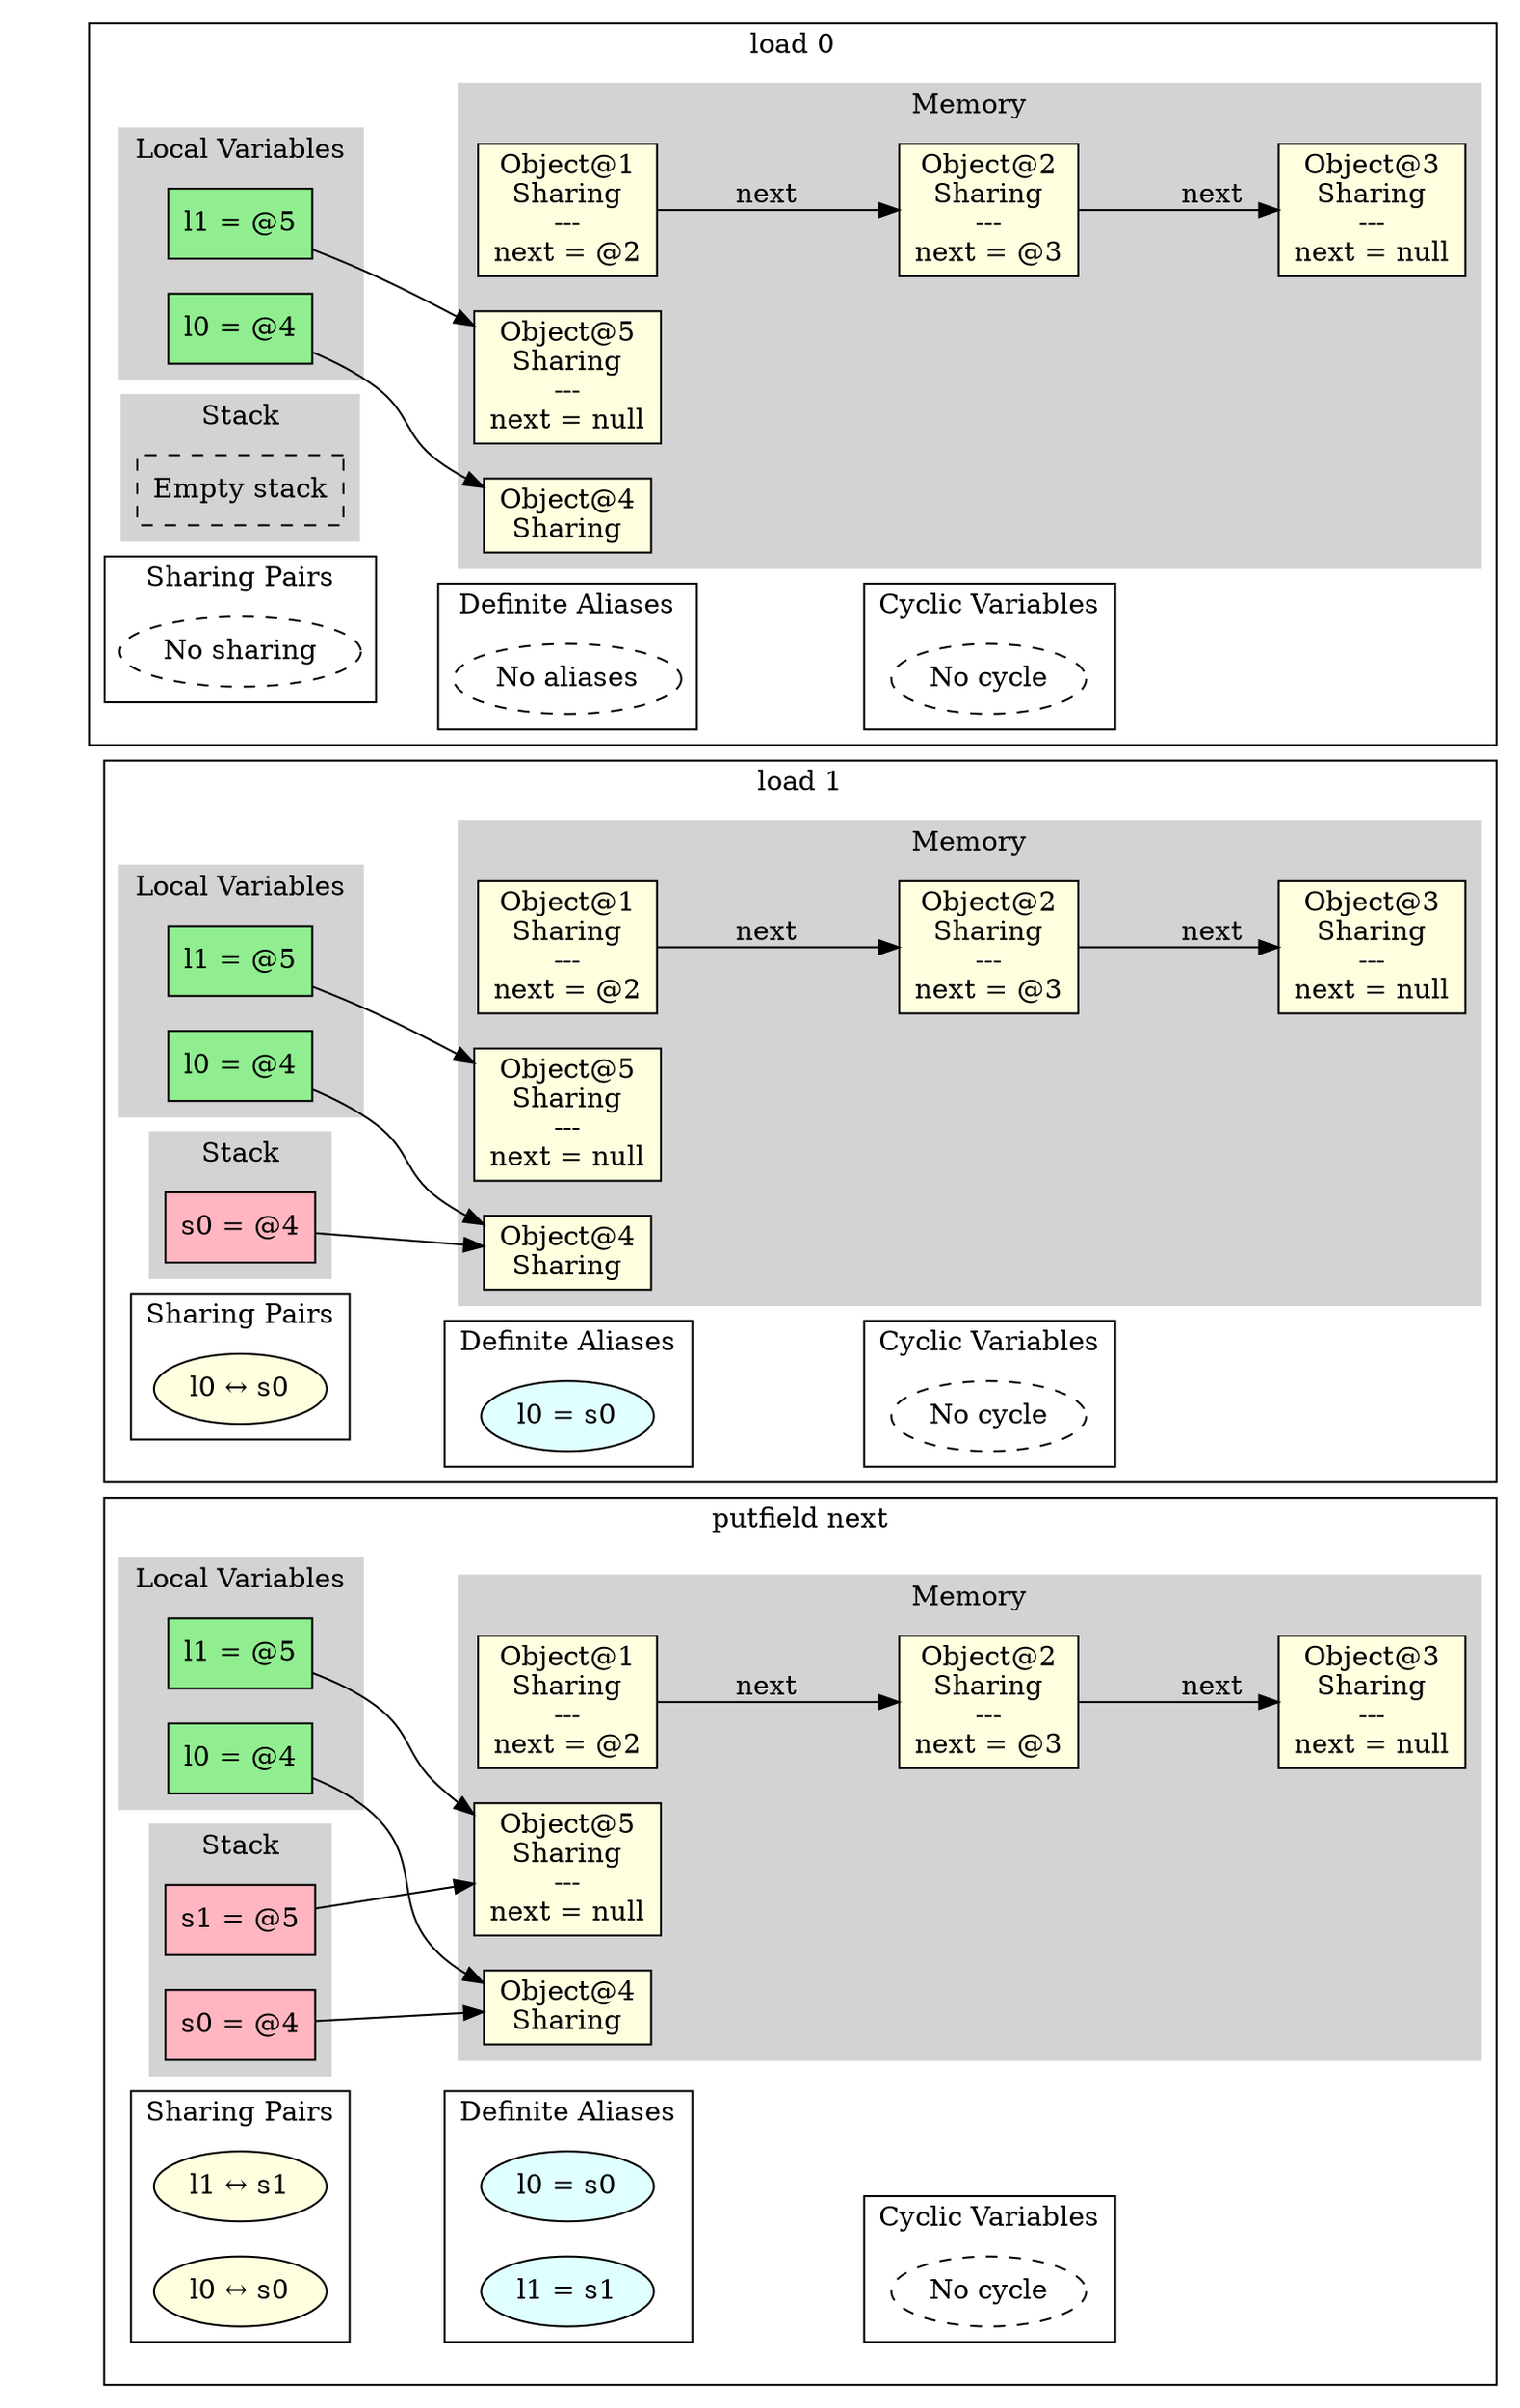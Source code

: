 digraph MemoryGraph {
 node [shape=box, style=filled, fillcolor=lightblue];
 rankdir=LR;

 // Invisible anchor subgraph
 subgraph cluster_anchor {
 style=invis;
 anchor [style=invis, shape=point, width=0, height=0];
 }

 // Starting point for subgraph ordering
 anchor_start [style=invis, shape=point];

 anchor_530939563116197 [style=invis, shape=point];
 anchor_start -> anchor_530939563116197 [style=invis];
 anchor_start = anchor_530939563116197;

 subgraph cluster_530939563116197 {
 anchor_530939563116197 [style=invis];
 label="load 0";
 subgraph cluster_locals_530939563116197 {
 label="Local Variables";
 style=filled;
 color=lightgrey;
 node [style=filled, fillcolor=lightgreen];
 "l0_530939563116197" [label="l0 = @4"];
 "l1_530939563116197" [label="l1 = @5"];
 }

 subgraph cluster_stack_530939563116197 {
 label="Stack";
 style=filled;
 color=lightgrey;
 node [style=filled, fillcolor=lightpink];
 "empty_stack_530939563116197" [label="Empty stack", style=dashed, fillcolor=white];
 }

 subgraph cluster_memory_530939563116197 {
 label="Memory";
 style=filled;
 color=lightgrey;
 node [style=filled, fillcolor=lightyellow];
 "obj1_530939563116197" [label="Object@1\nSharing\n---\nnext = @2\n"];
 "obj2_530939563116197" [label="Object@2\nSharing\n---\nnext = @3\n"];
 "obj3_530939563116197" [label="Object@3\nSharing\n---\nnext = null\n"];
 "obj4_530939563116197" [label="Object@4\nSharing"];
 "obj5_530939563116197" [label="Object@5\nSharing\n---\nnext = null\n"];
 }

 "l0_530939563116197" -> "obj4_530939563116197";
 "l1_530939563116197" -> "obj5_530939563116197";
 "obj1_530939563116197" -> "obj2_530939563116197" [label="next"];
 "obj2_530939563116197" -> "obj3_530939563116197" [label="next"];

 // Sharing pairs
 subgraph cluster_sharing_530939563116197 {
 label="Sharing Pairs";
 node [shape=ellipse, style=filled, fillcolor=lightyellow];
 "empty_sharing_530939563116197" [label="No sharing", style=dashed, fillcolor=white];
 }

    // Alias pairs
    subgraph cluster_aliases_530939563116197 {
      label="Definite Aliases";
      node [shape=ellipse, style=filled, fillcolor=lightcyan];
      "empty_alias_530939563116197" [label="No aliases", style=dashed, fillcolor=white];
    }

 // Cyclic variables
 subgraph cluster_cyclic_530939563116197 {
 label="Cyclic Variables";
 node [shape=ellipse];
 "empty_cyclic_530939563116197" [label="No cycle", style=dashed, fillcolor=white];
 }
 // Invisible edge for horizontal alignment
 "empty_sharing_530939563116197" -> "empty_alias_530939563116197" [style=invis, weight=10];
 // Invisible edge for horizontal alignment
 "empty_alias_530939563116197" -> "empty_cyclic_530939563116197" [style=invis, weight=10];
 }
 anchor_530939564498433 [style=invis, shape=point];
 anchor_start -> anchor_530939564498433 [style=invis];
 anchor_start = anchor_530939564498433;

 subgraph cluster_530939564498433 {
 anchor_530939564498433 [style=invis];
 label="load 1";
 subgraph cluster_locals_530939564498433 {
 label="Local Variables";
 style=filled;
 color=lightgrey;
 node [style=filled, fillcolor=lightgreen];
 "l0_530939564498433" [label="l0 = @4"];
 "l1_530939564498433" [label="l1 = @5"];
 }

 subgraph cluster_stack_530939564498433 {
 label="Stack";
 style=filled;
 color=lightgrey;
 node [style=filled, fillcolor=lightpink];
 "s0_530939564498433" [label="s0 = @4"];
 }

 subgraph cluster_memory_530939564498433 {
 label="Memory";
 style=filled;
 color=lightgrey;
 node [style=filled, fillcolor=lightyellow];
 "obj1_530939564498433" [label="Object@1\nSharing\n---\nnext = @2\n"];
 "obj2_530939564498433" [label="Object@2\nSharing\n---\nnext = @3\n"];
 "obj3_530939564498433" [label="Object@3\nSharing\n---\nnext = null\n"];
 "obj4_530939564498433" [label="Object@4\nSharing"];
 "obj5_530939564498433" [label="Object@5\nSharing\n---\nnext = null\n"];
 }

 "l0_530939564498433" -> "obj4_530939564498433";
 "l1_530939564498433" -> "obj5_530939564498433";
 "s0_530939564498433" -> "obj4_530939564498433";
 "obj1_530939564498433" -> "obj2_530939564498433" [label="next"];
 "obj2_530939564498433" -> "obj3_530939564498433" [label="next"];

 // Sharing pairs
 subgraph cluster_sharing_530939564498433 {
 label="Sharing Pairs";
 node [shape=ellipse, style=filled, fillcolor=lightyellow];
 "pair0_530939564498433" [label="l0 ↔ s0"];
 }

    // Alias pairs
    subgraph cluster_aliases_530939564498433 {
      label="Definite Aliases";
      node [shape=ellipse, style=filled, fillcolor=lightcyan];
      "alias0_530939564498433" [label="l0 = s0"];
    }

 // Cyclic variables
 subgraph cluster_cyclic_530939564498433 {
 label="Cyclic Variables";
 node [shape=ellipse];
 "empty_cyclic_530939564498433" [label="No cycle", style=dashed, fillcolor=white];
 }
 // Invisible edge for horizontal alignment
 "pair0_530939564498433" -> "alias0_530939564498433" [style=invis, weight=10];
 // Invisible edge for horizontal alignment
 "alias0_530939564498433" -> "empty_cyclic_530939564498433" [style=invis, weight=10];
 }
 anchor_530939566468613 [style=invis, shape=point];
 anchor_start -> anchor_530939566468613 [style=invis];
 anchor_start = anchor_530939566468613;

 subgraph cluster_530939566468613 {
 anchor_530939566468613 [style=invis];
 label="putfield next";
 subgraph cluster_locals_530939566468613 {
 label="Local Variables";
 style=filled;
 color=lightgrey;
 node [style=filled, fillcolor=lightgreen];
 "l0_530939566468613" [label="l0 = @4"];
 "l1_530939566468613" [label="l1 = @5"];
 }

 subgraph cluster_stack_530939566468613 {
 label="Stack";
 style=filled;
 color=lightgrey;
 node [style=filled, fillcolor=lightpink];
 "s0_530939566468613" [label="s0 = @4"];
 "s1_530939566468613" [label="s1 = @5"];
 }

 subgraph cluster_memory_530939566468613 {
 label="Memory";
 style=filled;
 color=lightgrey;
 node [style=filled, fillcolor=lightyellow];
 "obj1_530939566468613" [label="Object@1\nSharing\n---\nnext = @2\n"];
 "obj2_530939566468613" [label="Object@2\nSharing\n---\nnext = @3\n"];
 "obj3_530939566468613" [label="Object@3\nSharing\n---\nnext = null\n"];
 "obj4_530939566468613" [label="Object@4\nSharing"];
 "obj5_530939566468613" [label="Object@5\nSharing\n---\nnext = null\n"];
 }

 "l0_530939566468613" -> "obj4_530939566468613";
 "l1_530939566468613" -> "obj5_530939566468613";
 "s0_530939566468613" -> "obj4_530939566468613";
 "s1_530939566468613" -> "obj5_530939566468613";
 "obj1_530939566468613" -> "obj2_530939566468613" [label="next"];
 "obj2_530939566468613" -> "obj3_530939566468613" [label="next"];

 // Sharing pairs
 subgraph cluster_sharing_530939566468613 {
 label="Sharing Pairs";
 node [shape=ellipse, style=filled, fillcolor=lightyellow];
 "pair0_530939566468613" [label="l1 ↔ s1"];
 "pair1_530939566468613" [label="l0 ↔ s0"];
 }

    // Alias pairs
    subgraph cluster_aliases_530939566468613 {
      label="Definite Aliases";
      node [shape=ellipse, style=filled, fillcolor=lightcyan];
      "alias0_530939566468613" [label="l0 = s0"];
      "alias1_530939566468613" [label="l1 = s1"];
    }

 // Cyclic variables
 subgraph cluster_cyclic_530939566468613 {
 label="Cyclic Variables";
 node [shape=ellipse];
 "empty_cyclic_530939566468613" [label="No cycle", style=dashed, fillcolor=white];
 }
 // Invisible edge for horizontal alignment
 "pair1_530939566468613" -> "alias1_530939566468613" [style=invis, weight=10];
 // Invisible edge for horizontal alignment
 "alias1_530939566468613" -> "empty_cyclic_530939566468613" [style=invis, weight=10];
 }
}
